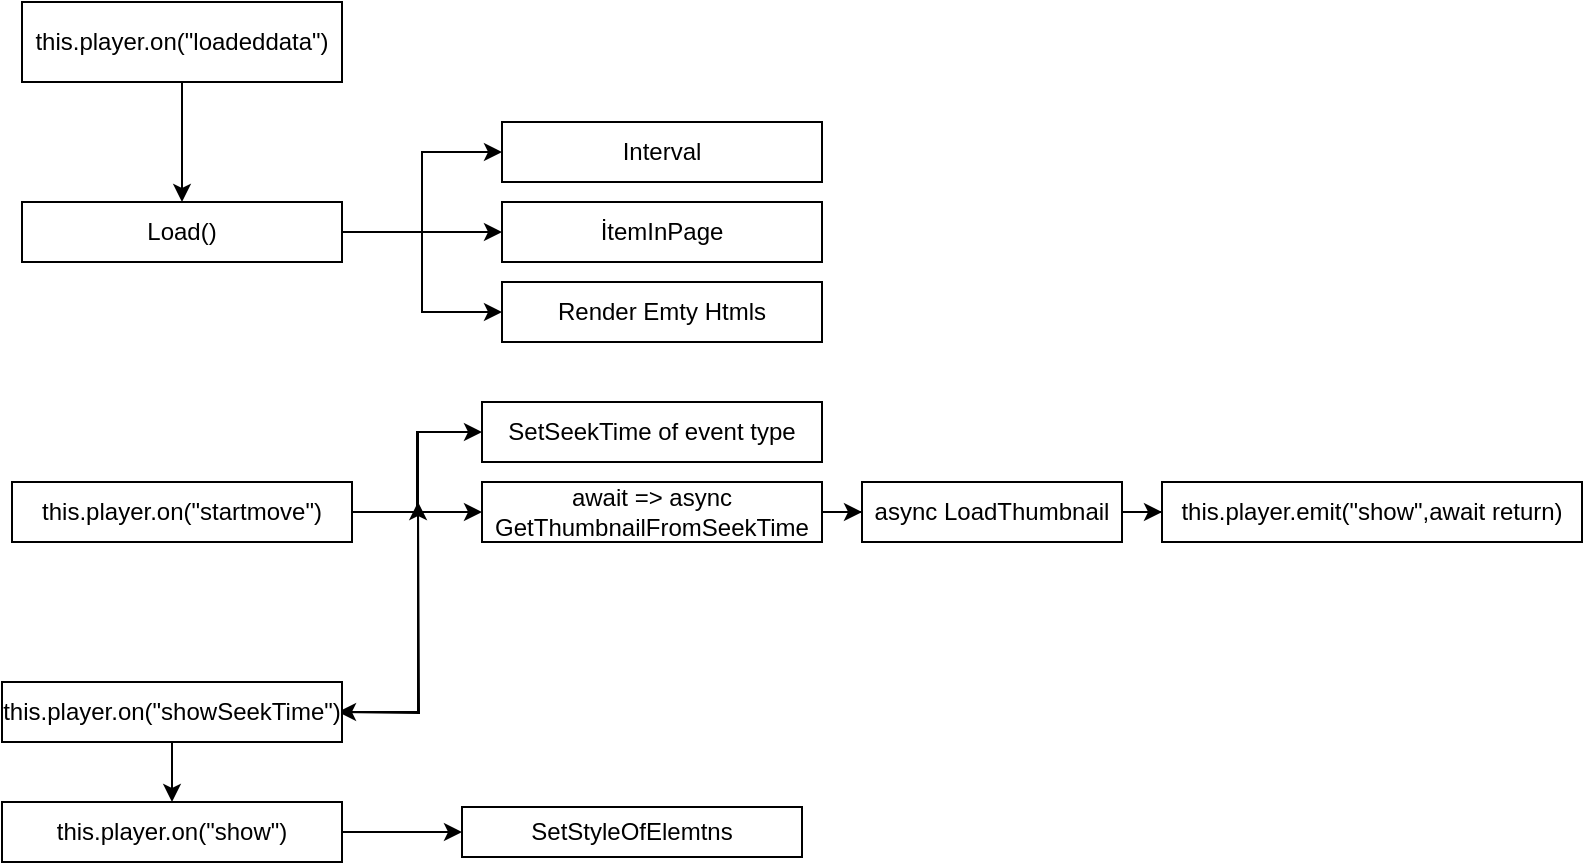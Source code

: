 <mxfile version="14.9.6" type="device"><diagram id="ebdk7gdKU8Zg6_8sfJe7" name="Page-1"><mxGraphModel dx="1152" dy="637" grid="1" gridSize="10" guides="1" tooltips="1" connect="1" arrows="1" fold="1" page="1" pageScale="1" pageWidth="827" pageHeight="1169" math="0" shadow="0"><root><mxCell id="0"/><mxCell id="1" parent="0"/><mxCell id="4hcfA7O0KfZ8iHAOzqIg-3" style="edgeStyle=orthogonalEdgeStyle;rounded=0;orthogonalLoop=1;jettySize=auto;html=1;entryX=0.5;entryY=0;entryDx=0;entryDy=0;" edge="1" parent="1" source="4hcfA7O0KfZ8iHAOzqIg-1" target="4hcfA7O0KfZ8iHAOzqIg-2"><mxGeometry relative="1" as="geometry"/></mxCell><mxCell id="4hcfA7O0KfZ8iHAOzqIg-1" value="this.player.on(&quot;loadeddata&quot;)" style="rounded=0;whiteSpace=wrap;html=1;" vertex="1" parent="1"><mxGeometry x="40" y="40" width="160" height="40" as="geometry"/></mxCell><mxCell id="4hcfA7O0KfZ8iHAOzqIg-6" style="edgeStyle=orthogonalEdgeStyle;rounded=0;orthogonalLoop=1;jettySize=auto;html=1;entryX=0;entryY=0.5;entryDx=0;entryDy=0;" edge="1" parent="1" source="4hcfA7O0KfZ8iHAOzqIg-2" target="4hcfA7O0KfZ8iHAOzqIg-4"><mxGeometry relative="1" as="geometry"/></mxCell><mxCell id="4hcfA7O0KfZ8iHAOzqIg-7" style="edgeStyle=orthogonalEdgeStyle;rounded=0;orthogonalLoop=1;jettySize=auto;html=1;entryX=0;entryY=0.5;entryDx=0;entryDy=0;" edge="1" parent="1" source="4hcfA7O0KfZ8iHAOzqIg-2" target="4hcfA7O0KfZ8iHAOzqIg-5"><mxGeometry relative="1" as="geometry"/></mxCell><mxCell id="4hcfA7O0KfZ8iHAOzqIg-14" style="edgeStyle=orthogonalEdgeStyle;rounded=0;orthogonalLoop=1;jettySize=auto;html=1;entryX=0;entryY=0.5;entryDx=0;entryDy=0;" edge="1" parent="1" source="4hcfA7O0KfZ8iHAOzqIg-2" target="4hcfA7O0KfZ8iHAOzqIg-13"><mxGeometry relative="1" as="geometry"/></mxCell><mxCell id="4hcfA7O0KfZ8iHAOzqIg-2" value="Load()" style="rounded=0;whiteSpace=wrap;html=1;" vertex="1" parent="1"><mxGeometry x="40" y="140" width="160" height="30" as="geometry"/></mxCell><mxCell id="4hcfA7O0KfZ8iHAOzqIg-4" value="Interval" style="rounded=0;whiteSpace=wrap;html=1;" vertex="1" parent="1"><mxGeometry x="280" y="100" width="160" height="30" as="geometry"/></mxCell><mxCell id="4hcfA7O0KfZ8iHAOzqIg-5" value="İtemInPage" style="rounded=0;whiteSpace=wrap;html=1;" vertex="1" parent="1"><mxGeometry x="280" y="140" width="160" height="30" as="geometry"/></mxCell><mxCell id="4hcfA7O0KfZ8iHAOzqIg-16" style="edgeStyle=orthogonalEdgeStyle;rounded=0;orthogonalLoop=1;jettySize=auto;html=1;entryX=0;entryY=0.5;entryDx=0;entryDy=0;" edge="1" parent="1" source="4hcfA7O0KfZ8iHAOzqIg-8" target="4hcfA7O0KfZ8iHAOzqIg-9"><mxGeometry relative="1" as="geometry"/></mxCell><mxCell id="4hcfA7O0KfZ8iHAOzqIg-17" style="edgeStyle=orthogonalEdgeStyle;rounded=0;orthogonalLoop=1;jettySize=auto;html=1;entryX=0;entryY=0.5;entryDx=0;entryDy=0;" edge="1" parent="1" source="4hcfA7O0KfZ8iHAOzqIg-8" target="4hcfA7O0KfZ8iHAOzqIg-10"><mxGeometry relative="1" as="geometry"/></mxCell><mxCell id="4hcfA7O0KfZ8iHAOzqIg-8" value="this.player.on(&quot;startmove&quot;)" style="rounded=0;whiteSpace=wrap;html=1;" vertex="1" parent="1"><mxGeometry x="35" y="280" width="170" height="30" as="geometry"/></mxCell><mxCell id="4hcfA7O0KfZ8iHAOzqIg-26" style="edgeStyle=orthogonalEdgeStyle;rounded=0;orthogonalLoop=1;jettySize=auto;html=1;entryX=1;entryY=0.5;entryDx=0;entryDy=0;" edge="1" parent="1"><mxGeometry relative="1" as="geometry"><mxPoint x="268" y="255" as="sourcePoint"/><mxPoint x="198.0" y="395" as="targetPoint"/><Array as="points"><mxPoint x="238" y="255"/><mxPoint x="238" y="395"/></Array></mxGeometry></mxCell><mxCell id="4hcfA7O0KfZ8iHAOzqIg-9" value="SetSeekTime of event type" style="rounded=0;whiteSpace=wrap;html=1;" vertex="1" parent="1"><mxGeometry x="270" y="240" width="170" height="30" as="geometry"/></mxCell><mxCell id="4hcfA7O0KfZ8iHAOzqIg-15" style="edgeStyle=orthogonalEdgeStyle;rounded=0;orthogonalLoop=1;jettySize=auto;html=1;entryX=0;entryY=0.5;entryDx=0;entryDy=0;" edge="1" parent="1" source="4hcfA7O0KfZ8iHAOzqIg-10" target="4hcfA7O0KfZ8iHAOzqIg-11"><mxGeometry relative="1" as="geometry"/></mxCell><mxCell id="4hcfA7O0KfZ8iHAOzqIg-10" value="await =&amp;gt; async GetThumbnailFromSeekTime" style="rounded=0;whiteSpace=wrap;html=1;" vertex="1" parent="1"><mxGeometry x="270" y="280" width="170" height="30" as="geometry"/></mxCell><mxCell id="4hcfA7O0KfZ8iHAOzqIg-21" style="edgeStyle=orthogonalEdgeStyle;rounded=0;orthogonalLoop=1;jettySize=auto;html=1;entryX=0;entryY=0.5;entryDx=0;entryDy=0;" edge="1" parent="1" source="4hcfA7O0KfZ8iHAOzqIg-11" target="4hcfA7O0KfZ8iHAOzqIg-20"><mxGeometry relative="1" as="geometry"/></mxCell><mxCell id="4hcfA7O0KfZ8iHAOzqIg-11" value="async LoadThumbnail" style="rounded=0;whiteSpace=wrap;html=1;" vertex="1" parent="1"><mxGeometry x="460" y="280" width="130" height="30" as="geometry"/></mxCell><mxCell id="4hcfA7O0KfZ8iHAOzqIg-12" value="SetStyleOfElemtns" style="rounded=0;whiteSpace=wrap;html=1;" vertex="1" parent="1"><mxGeometry x="260" y="442.5" width="170" height="25" as="geometry"/></mxCell><mxCell id="4hcfA7O0KfZ8iHAOzqIg-13" value="Render Emty Htmls" style="rounded=0;whiteSpace=wrap;html=1;" vertex="1" parent="1"><mxGeometry x="280" y="180" width="160" height="30" as="geometry"/></mxCell><mxCell id="4hcfA7O0KfZ8iHAOzqIg-22" style="edgeStyle=orthogonalEdgeStyle;rounded=0;orthogonalLoop=1;jettySize=auto;html=1;entryX=0;entryY=0.5;entryDx=0;entryDy=0;" edge="1" parent="1" source="4hcfA7O0KfZ8iHAOzqIg-19" target="4hcfA7O0KfZ8iHAOzqIg-12"><mxGeometry relative="1" as="geometry"/></mxCell><mxCell id="4hcfA7O0KfZ8iHAOzqIg-19" value="this.player.on(&quot;show&quot;)" style="rounded=0;whiteSpace=wrap;html=1;" vertex="1" parent="1"><mxGeometry x="30" y="440" width="170" height="30" as="geometry"/></mxCell><mxCell id="4hcfA7O0KfZ8iHAOzqIg-20" value="this.player.emit(&quot;show&quot;,await return)" style="rounded=0;whiteSpace=wrap;html=1;" vertex="1" parent="1"><mxGeometry x="610" y="280" width="210" height="30" as="geometry"/></mxCell><mxCell id="4hcfA7O0KfZ8iHAOzqIg-25" style="edgeStyle=orthogonalEdgeStyle;rounded=0;orthogonalLoop=1;jettySize=auto;html=1;" edge="1" parent="1"><mxGeometry relative="1" as="geometry"><mxPoint x="238" y="290" as="targetPoint"/><mxPoint x="198" y="395" as="sourcePoint"/></mxGeometry></mxCell><mxCell id="4hcfA7O0KfZ8iHAOzqIg-27" style="edgeStyle=orthogonalEdgeStyle;rounded=0;orthogonalLoop=1;jettySize=auto;html=1;entryX=0.5;entryY=0;entryDx=0;entryDy=0;" edge="1" parent="1" source="4hcfA7O0KfZ8iHAOzqIg-23" target="4hcfA7O0KfZ8iHAOzqIg-19"><mxGeometry relative="1" as="geometry"/></mxCell><mxCell id="4hcfA7O0KfZ8iHAOzqIg-23" value="this.player.on(&quot;showSeekTime&quot;)" style="rounded=0;whiteSpace=wrap;html=1;" vertex="1" parent="1"><mxGeometry x="30" y="380" width="170" height="30" as="geometry"/></mxCell></root></mxGraphModel></diagram></mxfile>